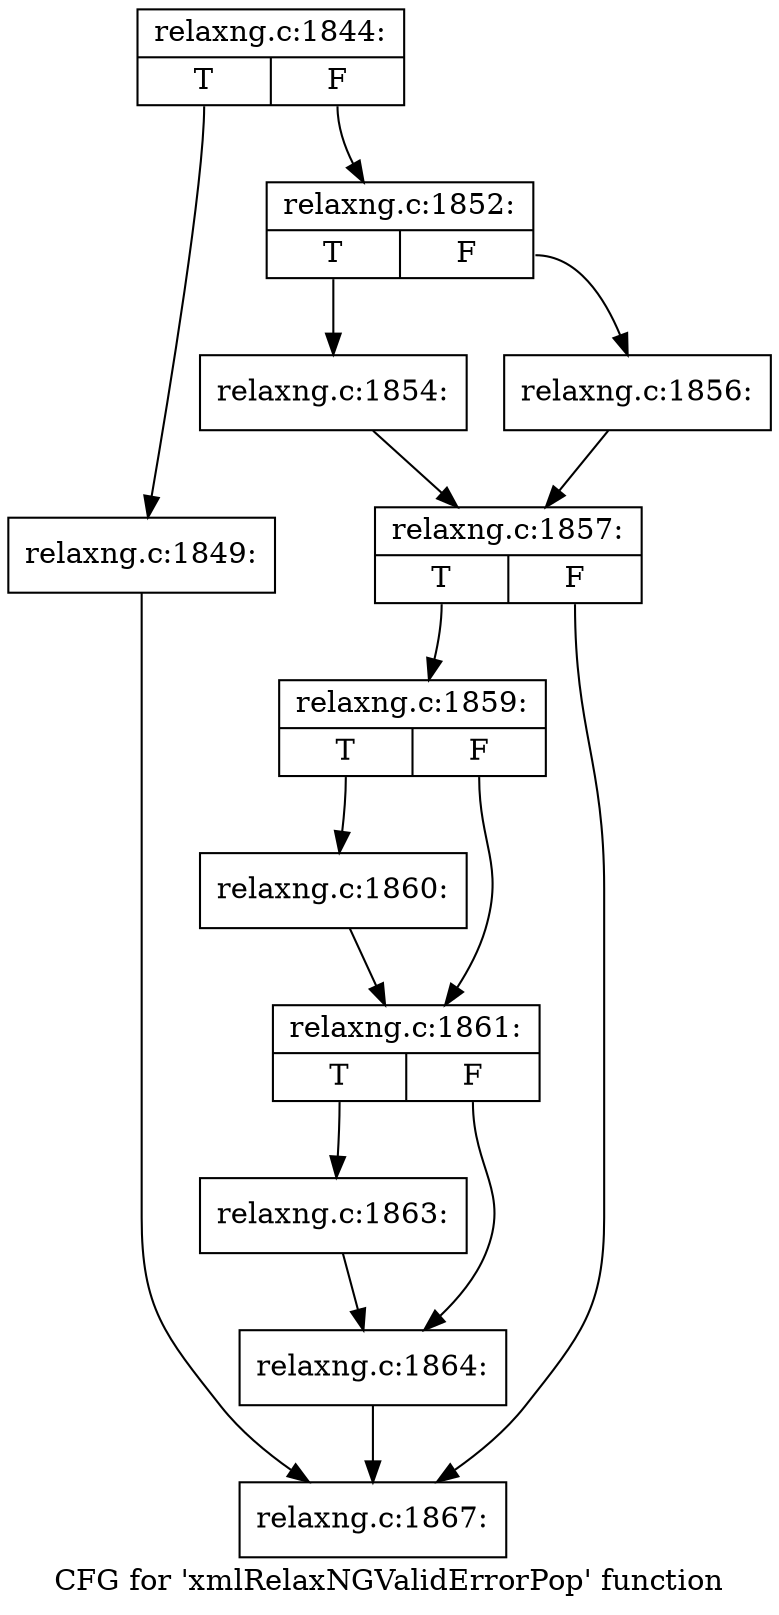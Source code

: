 digraph "CFG for 'xmlRelaxNGValidErrorPop' function" {
	label="CFG for 'xmlRelaxNGValidErrorPop' function";

	Node0x555e9c737930 [shape=record,label="{relaxng.c:1844:|{<s0>T|<s1>F}}"];
	Node0x555e9c737930:s0 -> Node0x555e9c7664a0;
	Node0x555e9c737930:s1 -> Node0x555e9c7664f0;
	Node0x555e9c7664a0 [shape=record,label="{relaxng.c:1849:}"];
	Node0x555e9c7664a0 -> Node0x555e9c768340;
	Node0x555e9c7664f0 [shape=record,label="{relaxng.c:1852:|{<s0>T|<s1>F}}"];
	Node0x555e9c7664f0:s0 -> Node0x555e9c766df0;
	Node0x555e9c7664f0:s1 -> Node0x555e9c766e90;
	Node0x555e9c766df0 [shape=record,label="{relaxng.c:1854:}"];
	Node0x555e9c766df0 -> Node0x555e9c766e40;
	Node0x555e9c766e90 [shape=record,label="{relaxng.c:1856:}"];
	Node0x555e9c766e90 -> Node0x555e9c766e40;
	Node0x555e9c766e40 [shape=record,label="{relaxng.c:1857:|{<s0>T|<s1>F}}"];
	Node0x555e9c766e40:s0 -> Node0x555e9c7682f0;
	Node0x555e9c766e40:s1 -> Node0x555e9c768340;
	Node0x555e9c7682f0 [shape=record,label="{relaxng.c:1859:|{<s0>T|<s1>F}}"];
	Node0x555e9c7682f0:s0 -> Node0x555e9c768850;
	Node0x555e9c7682f0:s1 -> Node0x555e9c7688a0;
	Node0x555e9c768850 [shape=record,label="{relaxng.c:1860:}"];
	Node0x555e9c768850 -> Node0x555e9c7688a0;
	Node0x555e9c7688a0 [shape=record,label="{relaxng.c:1861:|{<s0>T|<s1>F}}"];
	Node0x555e9c7688a0:s0 -> Node0x555e9c7692a0;
	Node0x555e9c7688a0:s1 -> Node0x555e9c7692f0;
	Node0x555e9c7692a0 [shape=record,label="{relaxng.c:1863:}"];
	Node0x555e9c7692a0 -> Node0x555e9c7692f0;
	Node0x555e9c7692f0 [shape=record,label="{relaxng.c:1864:}"];
	Node0x555e9c7692f0 -> Node0x555e9c768340;
	Node0x555e9c768340 [shape=record,label="{relaxng.c:1867:}"];
}
